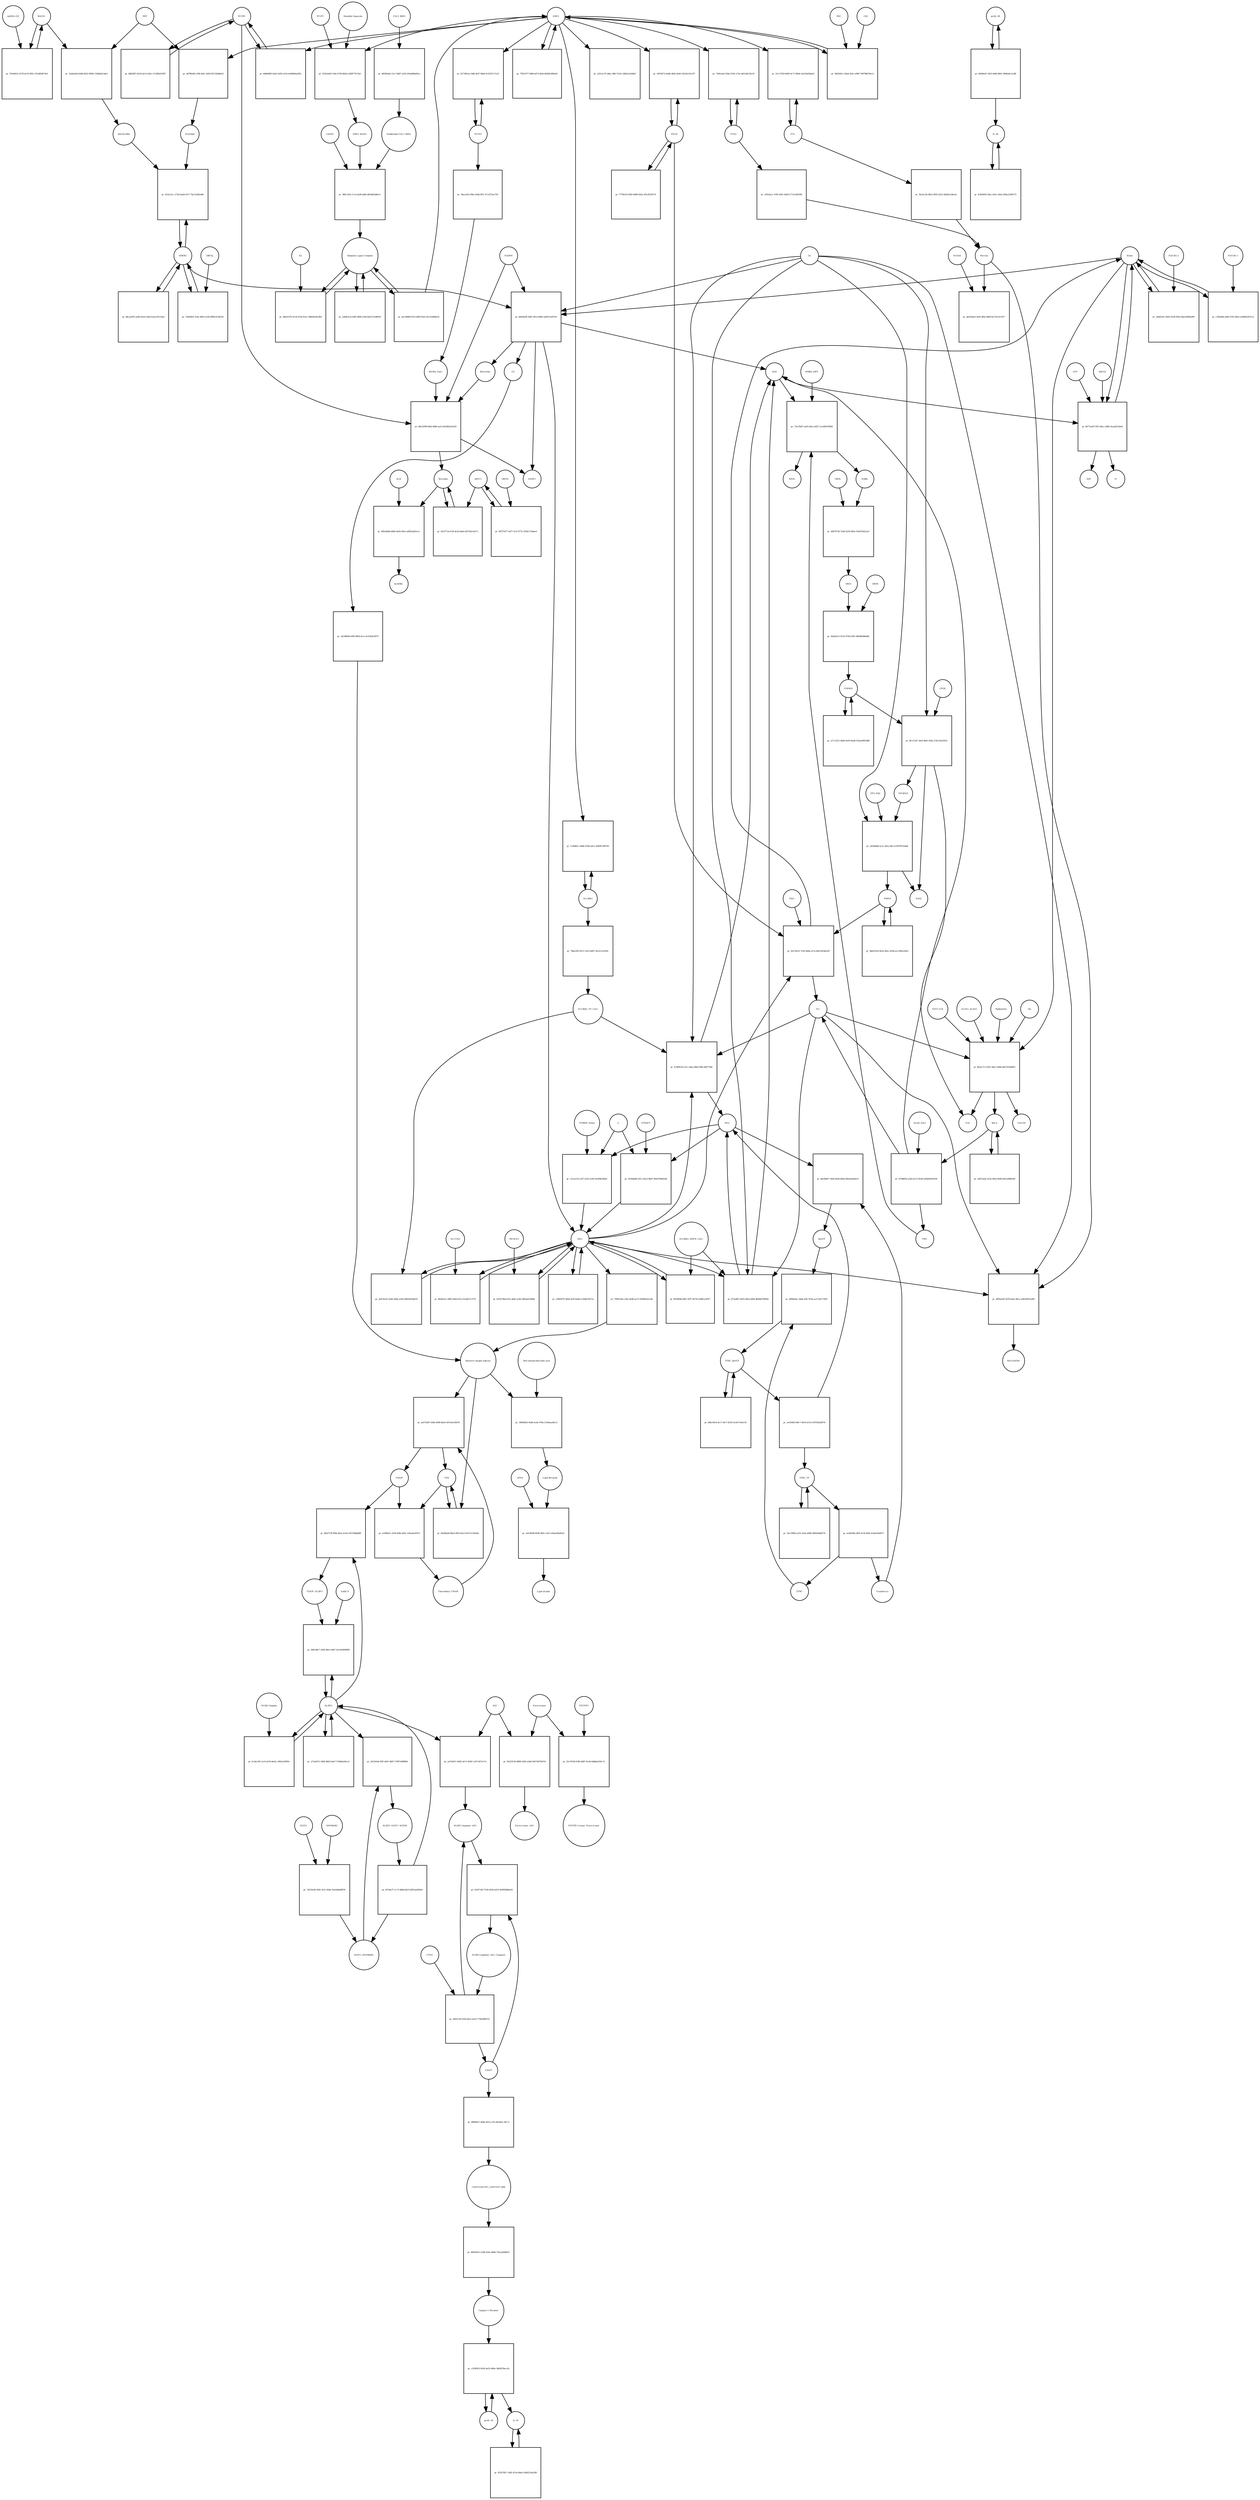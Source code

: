 strict digraph  {
Heme [annotation="urn_miriam_obo.chebi_CHEBI%3A30413", bipartite=0, cls="simple chemical", fontsize=4, label=Heme, shape=circle];
"pr_b0feb028-5081-4f53-908d-2a0b7cb207e6" [annotation="", bipartite=1, cls=process, fontsize=4, label="pr_b0feb028-5081-4f53-908d-2a0b7cb207e6", shape=square];
Biliverdin [annotation="urn_miriam_obo.chebi_CHEBI%3A17033", bipartite=0, cls="simple chemical", fontsize=4, label=Biliverdin, shape=circle];
HMOX1 [annotation="", bipartite=0, cls=macromolecule, fontsize=4, label=HMOX1, shape=circle];
O2 [annotation="urn_miriam_obo.chebi_CHEBI%3A15379", bipartite=0, cls="simple chemical", fontsize=4, label=O2, shape=circle];
NADPH [annotation="urn_miriam_obo.chebi_CHEBI%3A16474", bipartite=0, cls="simple chemical", fontsize=4, label=NADPH, shape=circle];
H2O [annotation="urn_miriam_obo.chebi_CHEBI%3A15377", bipartite=0, cls="simple chemical", fontsize=4, label=H2O, shape=circle];
"Fe2+" [annotation="urn_miriam_obo.chebi_CHEBI%3A29033", bipartite=0, cls="simple chemical", fontsize=4, label="Fe2+", shape=circle];
"NADP+" [annotation="urn_miriam_obo.chebi_CHEBI%3A18009", bipartite=0, cls="simple chemical", fontsize=4, label="NADP+", shape=circle];
CO [annotation="urn_miriam_obo.chebi_CHEBI%3A17245", bipartite=0, cls="simple chemical", fontsize=4, label=CO, shape=circle];
"pr_e84d10ec-6b5f-4238-950a-b6a259645d00" [annotation="", bipartite=1, cls=process, fontsize=4, label="pr_e84d10ec-6b5f-4238-950a-b6a259645d00", shape=square];
"FLVCR1-2" [annotation=urn_miriam_uniprot_Q9Y5Y0, bipartite=0, cls=macromolecule, fontsize=4, label="FLVCR1-2", shape=circle];
"pr_48a33f98-bbfd-48dd-aa23-8a5d82a20220" [annotation="", bipartite=1, cls=process, fontsize=4, label="pr_48a33f98-bbfd-48dd-aa23-8a5d82a20220", shape=square];
Bilirubin [annotation="urn_miriam_obo.chebi_CHEBI%3A16990", bipartite=0, cls="simple chemical", fontsize=4, label=Bilirubin, shape=circle];
BLVRB [annotation=urn_miriam_uniprot_P30043, bipartite=0, cls=macromolecule, fontsize=4, label=BLVRB, shape=circle];
"BLVRA_Zn2+" [annotation="urn_miriam_obo.chebi_CHEBI%3A29805|urn_miriam_uniprot_P53004", bipartite=0, cls=complex, fontsize=4, label="BLVRA_Zn2+", shape=circle];
"pr_83cf77cb-f14f-4e24-bde4-df37d2e1be71" [annotation="", bipartite=1, cls=process, fontsize=4, label="pr_83cf77cb-f14f-4e24-bde4-df37d2e1be71", shape=square];
ABCC1 [annotation="", bipartite=0, cls=macromolecule, fontsize=4, label=ABCC1, shape=circle];
"pr_0d5a0b8d-dd64-4e04-9d1e-e69f2ab63ce1" [annotation="", bipartite=1, cls=process, fontsize=4, label="pr_0d5a0b8d-dd64-4e04-9d1e-e69f2ab63ce1", shape=square];
ALB [annotation=urn_miriam_uniprot_P02768, bipartite=0, cls=macromolecule, fontsize=4, label=ALB, shape=circle];
"ALB/BIL" [annotation="urn_miriam_uniprot_P02768|urn_miriam_obo.chebi_CHEBI%3A16990", bipartite=0, cls=complex, fontsize=4, label="ALB/BIL", shape=circle];
NRF2 [annotation="", bipartite=0, cls=macromolecule, fontsize=4, label=NRF2, shape=circle];
"pr_dd79fed0-a786-402c-9af9-f2f132bd9e61" [annotation="", bipartite=1, cls=process, fontsize=4, label="pr_dd79fed0-a786-402c-9af9-f2f132bd9e61", shape=square];
MAF [annotation=urn_miriam_uniprot_O75444, bipartite=0, cls=macromolecule, fontsize=4, label=MAF, shape=circle];
"Nrf2/Maf" [annotation="", bipartite=0, cls=complex, fontsize=4, label="Nrf2/Maf", shape=circle];
"pr_25aba02d-0d46-4b32-909b-27ddd43a3de2" [annotation="", bipartite=1, cls=process, fontsize=4, label="pr_25aba02d-0d46-4b32-909b-27ddd43a3de2", shape=square];
BACH1 [annotation=urn_miriam_uniprot_O14867, bipartite=0, cls=macromolecule, fontsize=4, label=BACH1, shape=circle];
"BACH1/Maf" [annotation="", bipartite=0, cls=complex, fontsize=4, label="BACH1/Maf", shape=circle];
"pr_761b841e-5278-4a70-895c-931d0f4074e5" [annotation="", bipartite=1, cls=process, fontsize=4, label="pr_761b841e-5278-4a70-895c-931d0f4074e5", shape=square];
"miRNA-155" [annotation=urn_miriam_ncbigene_406947, bipartite=0, cls="nucleic acid feature", fontsize=4, label="miRNA-155", shape=circle];
"pr_023a13cc-272d-4a0d-9157-7be7e20fa4b6" [annotation="", bipartite=1, cls=process, fontsize=4, label="pr_023a13cc-272d-4a0d-9157-7be7e20fa4b6", shape=square];
PRIN9 [annotation="urn_miriam_obo.chebi_CHEBI%3A15430", bipartite=0, cls="simple chemical", fontsize=4, label=PRIN9, shape=circle];
"pr_b5e79e53-7c60-4b8a-a57a-d6e1443be505" [annotation="", bipartite=1, cls=process, fontsize=4, label="pr_b5e79e53-7c60-4b8a-a57a-d6e1443be505", shape=square];
FECH [annotation=urn_miriam_uniprot_P22830, bipartite=0, cls=macromolecule, fontsize=4, label=FECH, shape=circle];
"Pb2+" [annotation="urn_miriam_obo.chebi_CHEBI%3A27889", bipartite=0, cls="simple chemical", fontsize=4, label="Pb2+", shape=circle];
"H+" [annotation="urn_miriam_obo.chebi_CHEBI%3A15378", bipartite=0, cls="simple chemical", fontsize=4, label="H+", shape=circle];
"SUCC-CoA" [annotation="urn_miriam_obo.chebi_CHEBI%3A57292", bipartite=0, cls="simple chemical", fontsize=4, label="SUCC-CoA", shape=circle];
"pr_8b1ec7c2-f015-4ba1-904d-68a7f256d403" [annotation="", bipartite=1, cls=process, fontsize=4, label="pr_8b1ec7c2-f015-4ba1-904d-68a7f256d403", shape=square];
dALA [annotation="urn_miriam_obo.chebi_CHEBI%3A356416", bipartite=0, cls="simple chemical", fontsize=4, label=dALA, shape=circle];
ALAS1_ALAS2 [annotation="urn_miriam_uniprot_P13196|urn_miriam_uniprot_P22557", bipartite=0, cls=complex, fontsize=4, label=ALAS1_ALAS2, shape=circle];
Panhematin [annotation="urn_miriam_obo.chebi_CHEBI%3A50385", bipartite=0, cls="simple chemical", fontsize=4, label=Panhematin, shape=circle];
Gly [annotation="urn_miriam_obo.chebi_CHEBI%3A57305", bipartite=0, cls="simple chemical", fontsize=4, label=Gly, shape=circle];
"CoA-SH" [annotation="urn_miriam_obo.chebi_CHEBI%3A15346", bipartite=0, cls="simple chemical", fontsize=4, label="CoA-SH", shape=circle];
CO2 [annotation="urn_miriam_obo.chebi_CHEBI%3A16526", bipartite=0, cls="simple chemical", fontsize=4, label=CO2, shape=circle];
"pr_291b2a64-7eb6-4738-882d-a3fd977b73a0" [annotation="", bipartite=1, cls=process, fontsize=4, label="pr_291b2a64-7eb6-4738-882d-a3fd977b73a0", shape=square];
KEAP1 [annotation=urn_miriam_uniprot_Q14145, bipartite=0, cls=macromolecule, fontsize=4, label=KEAP1, shape=circle];
NRF2_KEAP1 [annotation="urn_miriam_uniprot_Q14145|urn_miriam_uniprot_Q16236", bipartite=0, cls=complex, fontsize=4, label=NRF2_KEAP1, shape=circle];
"Dimethly fumarate" [annotation="urn_miriam_obo.chebi_CHEBI%3A76004", bipartite=0, cls="simple chemical", fontsize=4, label="Dimethly fumarate", shape=circle];
"Ubiquitin Ligase Complex" [annotation="urn_miriam_uniprot_Q14145|urn_miriam_uniprot_Q15843|urn_miriam_uniprot_Q13618|urn_miriam_uniprot_P62877|urn_miriam_uniprot_Q16236|urn_miriam_uniprot_P0CG48|urn_miriam_pubmed_19940261|urn_miriam_interpro_IPR000608", bipartite=0, cls=complex, fontsize=4, label="Ubiquitin Ligase Complex", shape=circle];
"pr_a38dc2cd-e965-489f-a10d-b0a372cb8059" [annotation="", bipartite=1, cls=process, fontsize=4, label="pr_a38dc2cd-e965-489f-a10d-b0a372cb8059", shape=square];
"pr_b708bf54-a3eb-4c15-81d0-e65b095e8338" [annotation="", bipartite=1, cls=process, fontsize=4, label="pr_b708bf54-a3eb-4c15-81d0-e65b095e8338", shape=square];
PBG [annotation="urn_miriam_obo.chebi_CHEBI%3A58126", bipartite=0, cls="simple chemical", fontsize=4, label=PBG, shape=circle];
"ALAD_Zn2+" [annotation="urn_miriam_uniprot_P13716|urn_miriam_obo.chebi_CHEBI%3A29105", bipartite=0, cls=complex, fontsize=4, label="ALAD_Zn2+", shape=circle];
"pr_73a72bd7-abc8-4dca-bd27-2ce482639fd6" [annotation="", bipartite=1, cls=process, fontsize=4, label="pr_73a72bd7-abc8-4dca-bd27-2ce482639fd6", shape=square];
HMBL [annotation="urn_miriam_obo.chebi_CHEBI%3A57845", bipartite=0, cls="simple chemical", fontsize=4, label=HMBL, shape=circle];
HMBS_DIPY [annotation="urn_miriam_obo.chebi_CHEBI%3A36319|urn_miriam_uniprot_P08397", bipartite=0, cls=complex, fontsize=4, label=HMBS_DIPY, shape=circle];
"NH4+" [annotation="urn_miriam_obo.chebi_CHEBI%3A28938", bipartite=0, cls="simple chemical", fontsize=4, label="NH4+", shape=circle];
"pr_bd97675b-7e0d-4229-9b5e-50e92302a2a7" [annotation="", bipartite=1, cls=process, fontsize=4, label="pr_bd97675b-7e0d-4229-9b5e-50e92302a2a7", shape=square];
URO3 [annotation="urn_miriam_obo.chebi_CHEBI%3A15437", bipartite=0, cls="simple chemical", fontsize=4, label=URO3, shape=circle];
UROS [annotation=urn_miriam_uniprot_P10746, bipartite=0, cls=macromolecule, fontsize=4, label=UROS, shape=circle];
"pr_0a62d5c5-0210-4760-b5f0-386d4b08b48b" [annotation="", bipartite=1, cls=process, fontsize=4, label="pr_0a62d5c5-0210-4760-b5f0-386d4b08b48b", shape=square];
COPRO3 [annotation="urn_miriam_obo.chebi_CHEBI%3A15439", bipartite=0, cls="simple chemical", fontsize=4, label=COPRO3, shape=circle];
UROD [annotation=urn_miriam_uniprot_P06132, bipartite=0, cls=macromolecule, fontsize=4, label=UROD, shape=circle];
"pr_8fc12347-20af-4b81-9d2e-a7bc55a92d7a" [annotation="", bipartite=1, cls=process, fontsize=4, label="pr_8fc12347-20af-4b81-9d2e-a7bc55a92d7a", shape=square];
PPGEN9 [annotation="urn_miriam_obo.chebi_CHEBI%3A15435", bipartite=0, cls="simple chemical", fontsize=4, label=PPGEN9, shape=circle];
CPOX [annotation=urn_miriam_uniprot_P36551, bipartite=0, cls=macromolecule, fontsize=4, label=CPOX, shape=circle];
H2O2 [annotation="urn_miriam_obo.chebi_CHEBI%3A16240", bipartite=0, cls="simple chemical", fontsize=4, label=H2O2, shape=circle];
"pr_2916bb6d-ec5c-4dca-86c3-6307ff522ddd" [annotation="", bipartite=1, cls=process, fontsize=4, label="pr_2916bb6d-ec5c-4dca-86c3-6307ff522ddd", shape=square];
PPO_FAD [annotation="urn_miriam_obo.chebi_CHEBI%3A16238|urn_miriam_uniprot_P50336", bipartite=0, cls=complex, fontsize=4, label=PPO_FAD, shape=circle];
"pr_7f5b7477-f488-4d72-8fa9-602b9c80b3ef" [annotation="", bipartite=1, cls=process, fontsize=4, label="pr_7f5b7477-f488-4d72-8fa9-602b9c80b3ef", shape=square];
"pr_a4d7eaeb-323e-49cb-844f-bef1a0882ef9" [annotation="", bipartite=1, cls="uncertain process", fontsize=4, label="pr_a4d7eaeb-323e-49cb-844f-bef1a0882ef9", shape=square];
"pr_a17c2531-48d4-4e93-8ad4-433ea0991886" [annotation="", bipartite=1, cls="uncertain process", fontsize=4, label="pr_a17c2531-48d4-4e93-8ad4-433ea0991886", shape=square];
"pr_9be03534-9d3a-482c-b39d-acc5665cd5e5" [annotation="", bipartite=1, cls="uncertain process", fontsize=4, label="pr_9be03534-9d3a-482c-b39d-acc5665cd5e5", shape=square];
"Poly-unsaturated fatty acid" [annotation="urn_miriam_obo.chebi_CHEBI%3A26208", bipartite=0, cls="simple chemical", fontsize=4, label="Poly-unsaturated fatty acid", shape=circle];
"pr_189645b3-9edb-4cde-97ba-2104eaa4b1cf" [annotation="", bipartite=1, cls=process, fontsize=4, label="pr_189645b3-9edb-4cde-97ba-2104eaa4b1cf", shape=square];
"Lipid Peroxide" [annotation="urn_miriam_obo.chebi_CHEBI%3A61051", bipartite=0, cls="simple chemical", fontsize=4, label="Lipid Peroxide", shape=circle];
"Reactive Oxygen Species" [annotation="urn_miriam_obo.chebi_CHEBI%3A26523", bipartite=0, cls="simple chemical", fontsize=4, label="Reactive Oxygen Species", shape=circle];
"pr_0f95ab39-1839-4aae-89ca-a0814007ea8d" [annotation="", bipartite=1, cls=process, fontsize=4, label="pr_0f95ab39-1839-4aae-89ca-a0814007ea8d", shape=square];
"Fe(3+)O(OH)" [annotation="urn_miriam_obo.chebi_CHEBI%3A78619", bipartite=0, cls="simple chemical", fontsize=4, label="Fe(3+)O(OH)", shape=circle];
Ferritin [annotation=urn_miriam_uniprot_P02794, bipartite=0, cls=complex, fontsize=4, label=Ferritin, shape=circle];
"pr_4a474cb3-3ed6-42b6-a1b0-a8d545e6dd76" [annotation="", bipartite=1, cls=process, fontsize=4, label="pr_4a474cb3-3ed6-42b6-a1b0-a8d545e6dd76", shape=square];
"SLC40A1_CP_Cu2+" [annotation="urn_miriam_uniprot_P00450|urn_miriam_uniprot_Q9NP59|urn_miriam_obo.chebi_CHEBI%3A29036", bipartite=0, cls=complex, fontsize=4, label="SLC40A1_CP_Cu2+", shape=circle];
"pr_4748922d-23c1-4dee-8bb3-f88c38d7764e" [annotation="", bipartite=1, cls=process, fontsize=4, label="pr_4748922d-23c1-4dee-8bb3-f88c38d7764e", shape=square];
"Fe3+" [annotation="urn_miriam_obo.chebi_CHEBI%3A29034", bipartite=0, cls="simple chemical", fontsize=4, label="Fe3+", shape=circle];
SLC40A1 [annotation=urn_miriam_ncbigene_30061, bipartite=0, cls="nucleic acid feature", fontsize=4, label=SLC40A1, shape=circle];
"pr_7c0b8b11-4846-47bb-a8c5-50609c3f87b9" [annotation="", bipartite=1, cls=process, fontsize=4, label="pr_7c0b8b11-4846-47bb-a8c5-50609c3f87b9", shape=square];
FTH1 [annotation=urn_miriam_ncbigene_2495, bipartite=0, cls="nucleic acid feature", fontsize=4, label=FTH1, shape=circle];
"pr_7926c6af-558a-476e-a72e-dd11db139c54" [annotation="", bipartite=1, cls=process, fontsize=4, label="pr_7926c6af-558a-476e-a72e-dd11db139c54", shape=square];
FTL [annotation=urn_miriam_ncbigene_2512, bipartite=0, cls="nucleic acid feature", fontsize=4, label=FTL, shape=circle];
"pr_311c7029-b099-4c71-96b9-1dc81b43beb3" [annotation="", bipartite=1, cls=process, fontsize=4, label="pr_311c7029-b099-4c71-96b9-1dc81b43beb3", shape=square];
"pr_c0916ec1-47f6-4361-9d26-e77a1ef81f89" [annotation="", bipartite=1, cls=process, fontsize=4, label="pr_c0916ec1-47f6-4361-9d26-e77a1ef81f89", shape=square];
"pr_5fa22c3b-d0e5-4f95-a632-5b6de1a5bcbc" [annotation="", bipartite=1, cls=process, fontsize=4, label="pr_5fa22c3b-d0e5-4f95-a632-5b6de1a5bcbc", shape=square];
"pr_691f427a-b0d6-4842-8e81-65e02c02c5f7" [annotation="", bipartite=1, cls=process, fontsize=4, label="pr_691f427a-b0d6-4842-8e81-65e02c02c5f7", shape=square];
"pr_777fb143-f5b9-4698-924a-2f3cf61fd719" [annotation="", bipartite=1, cls=process, fontsize=4, label="pr_777fb143-f5b9-4698-924a-2f3cf61fd719", shape=square];
"pr_68c2ad7b-2a9b-42e4-a3b0-b1aac45134a5" [annotation="", bipartite=1, cls=process, fontsize=4, label="pr_68c2ad7b-2a9b-42e4-a3b0-b1aac45134a5", shape=square];
BLVRA [annotation=urn_miriam_ncbigene_644, bipartite=0, cls="nucleic acid feature", fontsize=4, label=BLVRA, shape=circle];
"pr_817290cb-c9d6-4e47-88e6-fc02257c7e25" [annotation="", bipartite=1, cls=process, fontsize=4, label="pr_817290cb-c9d6-4e47-88e6-fc02257c7e25", shape=square];
"pr_6dbb6803-6eb3-42f6-a143-a04484da2f92" [annotation="", bipartite=1, cls=process, fontsize=4, label="pr_6dbb6803-6eb3-42f6-a143-a04484da2f92", shape=square];
"pr_8dfd2ff3-6220-4e12-b43c-a71df0e03587" [annotation="", bipartite=1, cls=process, fontsize=4, label="pr_8dfd2ff3-6220-4e12-b43c-a71df0e03587", shape=square];
"pr_34acef5a-f06e-43dd-9f1f-37c3472ee729" [annotation="", bipartite=1, cls=process, fontsize=4, label="pr_34acef5a-f06e-43dd-9f1f-37c3472ee729", shape=square];
"pr_78ba16f5-8511-4352-8d07-4e3311a203fc" [annotation="", bipartite=1, cls=process, fontsize=4, label="pr_78ba16f5-8511-4352-8d07-4e3311a203fc", shape=square];
"pr_ded18aed-3a05-4f6e-b809-6e722c0c5557" [annotation="", bipartite=1, cls=process, fontsize=4, label="pr_ded18aed-3a05-4f6e-b809-6e722c0c5557", shape=square];
NCOA4 [annotation=urn_miriam_uniprot_Q13772, bipartite=0, cls=macromolecule, fontsize=4, label=NCOA4, shape=circle];
"pr_c5cee13f-a167-4310-a345-feef98cf826c" [annotation="", bipartite=1, cls=process, fontsize=4, label="pr_c5cee13f-a167-4310-a345-feef98cf826c", shape=square];
CYBRD1_Heme [annotation="urn_miriam_uniprot_Q53TN4|urn_miriam_obo.chebi_CHEBI%3A30413", bipartite=0, cls=complex, fontsize=4, label=CYBRD1_Heme, shape=circle];
"e-" [annotation="urn_miriam_obo.chebi_CHEBI%3A10545", bipartite=0, cls="simple chemical", fontsize=4, label="e-", shape=circle];
"pr_803facfe-c889-42bd-b7ee-f2c6b57c3770" [annotation="", bipartite=1, cls=process, fontsize=4, label="pr_803facfe-c889-42bd-b7ee-f2c6b57c3770", shape=square];
SLC11A2 [annotation=urn_miriam_uniprot_P49281, bipartite=0, cls=macromolecule, fontsize=4, label=SLC11A2, shape=circle];
"pr_a61d50df-8e96-485c-a1b7-e9eae9de9a22" [annotation="", bipartite=1, cls=process, fontsize=4, label="pr_a61d50df-8e96-485c-a1b7-e9eae9de9a22", shape=square];
"Lipid alcohol" [annotation="urn_miriam_obo.chebi_CHEBI%3A24026", bipartite=0, cls="simple chemical", fontsize=4, label="Lipid alcohol", shape=circle];
GPX4 [annotation=urn_miriam_uniprot_P36969, bipartite=0, cls=macromolecule, fontsize=4, label=GPX4, shape=circle];
"pr_75d50fe9-3c6a-46b3-a339-89f9cd13be26" [annotation="", bipartite=1, cls=process, fontsize=4, label="pr_75d50fe9-3c6a-46b3-a339-89f9cd13be26", shape=square];
ORF3a [annotation="urn_miriam_uniprot_P0DTC3|urn_miriam_taxonomy_2697049", bipartite=0, cls=macromolecule, fontsize=4, label=ORF3a, shape=circle];
"pr_7909128a-c29e-4e88-aa73-5f596d2a2c46" [annotation="", bipartite=1, cls=process, fontsize=4, label="pr_7909128a-c29e-4e88-aa73-5f596d2a2c46", shape=square];
"pr_b9375d77-0ef7-4c1f-977a-554bc17b4ae4" [annotation="", bipartite=1, cls=process, fontsize=4, label="pr_b9375d77-0ef7-4c1f-977a-554bc17b4ae4", shape=square];
ORF9c [annotation=urn_miriam_taxonomy_2697049, bipartite=0, cls=macromolecule, fontsize=4, label=ORF9c, shape=circle];
CUL3_RBX1 [annotation="urn_miriam_uniprot_Q13618|urn_miriam_uniprot_P62877", bipartite=0, cls=complex, fontsize=4, label=CUL3_RBX1, shape=circle];
"pr_d65963de-21a7-46b7-a432-65eb66bd65cc" [annotation="", bipartite=1, cls=process, fontsize=4, label="pr_d65963de-21a7-46b7-a432-65eb66bd65cc", shape=square];
"Neddylated CUL3_RBX1" [annotation="urn_miriam_uniprot_Q15843|urn_miriam_uniprot_Q13618|urn_miriam_uniprot_P62877", bipartite=0, cls=complex, fontsize=4, label="Neddylated CUL3_RBX1", shape=circle];
"pr_e251ac70-2dbc-48b7-9141-2d62e2c848ef" [annotation="", bipartite=1, cls=process, fontsize=4, label="pr_e251ac70-2dbc-48b7-9141-2d62e2c848ef", shape=square];
"pr_368c7de2-11c4-4a9f-b4b0-d654d43d8a7c" [annotation="", bipartite=1, cls=process, fontsize=4, label="pr_368c7de2-11c4-4a9f-b4b0-d654d43d8a7c", shape=square];
CAND1 [annotation=urn_miriam_uniprot_Q86VP6, bipartite=0, cls=macromolecule, fontsize=4, label=CAND1, shape=circle];
E2 [annotation=urn_miriam_interpro_IPR000608, bipartite=0, cls=macromolecule, fontsize=4, label=E2, shape=circle];
"pr_48e41076-4134-47ed-b15c-49b0263dc0b4" [annotation="", bipartite=1, cls=process, fontsize=4, label="pr_48e41076-4134-47ed-b15c-49b0263dc0b4", shape=square];
"pr_09d345e1-2ba4-424c-a999-748796b79ec4" [annotation="", bipartite=1, cls=process, fontsize=4, label="pr_09d345e1-2ba4-424c-a999-748796b79ec4", shape=square];
PKC [annotation="urn_miriam_pubmed_12198130|urn_miriam_interpro_IPR012233", bipartite=0, cls=macromolecule, fontsize=4, label=PKC, shape=circle];
CK2 [annotation="", bipartite=0, cls=macromolecule, fontsize=4, label=CK2, shape=circle];
"pr_c5f9e68a-d4f0-4762-88ce-b3d983287e1a" [annotation="", bipartite=1, cls=process, fontsize=4, label="pr_c5f9e68a-d4f0-4762-88ce-b3d983287e1a", shape=square];
"FLVCR1-1" [annotation=urn_miriam_uniprot_Q9Y5Y0, bipartite=0, cls=macromolecule, fontsize=4, label="FLVCR1-1", shape=circle];
"pr_8477aa83-f3f2-44ac-a4b8-3eaad3cfabef" [annotation="", bipartite=1, cls=process, fontsize=4, label="pr_8477aa83-f3f2-44ac-a4b8-3eaad3cfabef", shape=square];
ABCG2 [annotation=urn_miriam_uniprot_Q9UNQ0, bipartite=0, cls="macromolecule multimer", fontsize=4, label=ABCG2, shape=circle];
ATP [annotation="urn_miriam_obo.chebi_CHEBI%3A30616", bipartite=0, cls="simple chemical", fontsize=4, label=ATP, shape=circle];
Pi [annotation="urn_miriam_obo.chebi_CHEBI%3A18367", bipartite=0, cls="simple chemical", fontsize=4, label=Pi, shape=circle];
ADP [annotation="urn_miriam_obo.chebi_CHEBI%3A456216", bipartite=0, cls="simple chemical", fontsize=4, label=ADP, shape=circle];
"pr_6f558fdb-b667-45f7-9e78-cbd9fce3f3f7" [annotation="", bipartite=1, cls=process, fontsize=4, label="pr_6f558fdb-b667-45f7-9e78-cbd9fce3f3f7", shape=square];
"SLC40A1_HEPH_Cu2+" [annotation="urn_miriam_uniprot_Q9BQS7|urn_miriam_uniprot_Q9NP59|urn_miriam_obo.chebi_CHEBI%3A28694", bipartite=0, cls=complex, fontsize=4, label="SLC40A1_HEPH_Cu2+", shape=circle];
"pr_d75e4ff1-d435-482a-b00f-dfb64d799826" [annotation="", bipartite=1, cls=process, fontsize=4, label="pr_d75e4ff1-d435-482a-b00f-dfb64d799826", shape=square];
"pr_8bcfb667-18d4-462d-b84a-f8aeb26a0e23" [annotation="", bipartite=1, cls=process, fontsize=4, label="pr_8bcfb667-18d4-462d-b84a-f8aeb26a0e23", shape=square];
Transferrin [annotation=urn_miriam_uniprot_P02787, bipartite=0, cls=macromolecule, fontsize=4, label=Transferrin, shape=circle];
holoTF [annotation="urn_miriam_uniprot_P02787|urn_miriam_obo.chebi_CHEBI%3A29034", bipartite=0, cls=complex, fontsize=4, label=holoTF, shape=circle];
TFRC [annotation=urn_miriam_uniprot_P02786, bipartite=0, cls="macromolecule multimer", fontsize=4, label=TFRC, shape=circle];
"pr_d990a6ec-2b8a-45fc-87ba-ace7afe77d59" [annotation="", bipartite=1, cls=process, fontsize=4, label="pr_d990a6ec-2b8a-45fc-87ba-ace7afe77d59", shape=square];
TFRC_holoTF [annotation="urn_miriam_uniprot_P02787|urn_miriam_obo.chebi_CHEBI%3A29034|urn_miriam_uniprot_P02786", bipartite=0, cls=complex, fontsize=4, label=TFRC_holoTF, shape=circle];
"pr_44bc49c0-dcc7-4fc7-8220-5e3417e05c26" [annotation="", bipartite=1, cls=process, fontsize=4, label="pr_44bc49c0-dcc7-4fc7-8220-5e3417e05c26", shape=square];
"pr_ee545bf5-80c7-491b-b135-e5972b5d297b" [annotation="", bipartite=1, cls=process, fontsize=4, label="pr_ee545bf5-80c7-491b-b135-e5972b5d297b", shape=square];
TFRC_TF [annotation="urn_miriam_uniprot_P02787|urn_miriam_uniprot_P02786", bipartite=0, cls=complex, fontsize=4, label=TFRC_TF, shape=circle];
"pr_01044bd9-2011-45a3-96d7-492d794b61b6" [annotation="", bipartite=1, cls=process, fontsize=4, label="pr_01044bd9-2011-45a3-96d7-492d794b61b6", shape=square];
STEAP3 [annotation=urn_miriam_uniprot_Q658P3, bipartite=0, cls=macromolecule, fontsize=4, label=STEAP3, shape=circle];
"pr_b21873bd-b7ea-4daf-ac66-2845aef1884b" [annotation="", bipartite=1, cls=process, fontsize=4, label="pr_b21873bd-b7ea-4daf-ac66-2845aef1884b", shape=square];
MCOLN1 [annotation=urn_miriam_uniprot_Q9GZU1, bipartite=0, cls=macromolecule, fontsize=4, label=MCOLN1, shape=circle];
"pr_c0b92f76-58a8-4e5f-bedb-e7abbfc9472a" [annotation="", bipartite=1, cls=process, fontsize=4, label="pr_c0b92f76-58a8-4e5f-bedb-e7abbfc9472a", shape=square];
"pr_33c1006b-a253-41de-b668-580fa0db0276" [annotation="", bipartite=1, cls=process, fontsize=4, label="pr_33c1006b-a253-41de-b668-580fa0db0276", shape=square];
"pr_ee49e98a-bff4-4134-9af8-3c8efe9e8071" [annotation="", bipartite=1, cls=process, fontsize=4, label="pr_ee49e98a-bff4-4134-9af8-3c8efe9e8071", shape=square];
"pr_dec58969-f510-46f9-95a5-afc16380be5e" [annotation="", bipartite=1, cls=process, fontsize=4, label="pr_dec58969-f510-46f9-95a5-afc16380be5e", shape=square];
Thioredoxin_TXNIP [annotation="urn_miriam_uniprot_P10599|urn_miriam_uniprot_Q9H3M7", bipartite=0, cls=complex, fontsize=4, label=Thioredoxin_TXNIP, shape=circle];
"pr_ab572d07-d266-4f68-bb24-e811be53b47b" [annotation="", bipartite=1, cls=process, fontsize=4, label="pr_ab572d07-d266-4f68-bb24-e811be53b47b", shape=square];
TXNIP [annotation=urn_miriam_uniprot_Q9H3M7, bipartite=0, cls=macromolecule, fontsize=4, label=TXNIP, shape=circle];
TXN [annotation=urn_miriam_uniprot_P10599, bipartite=0, cls=macromolecule, fontsize=4, label=TXN, shape=circle];
NLRP3 [annotation=urn_miriam_uniprot_Q96P20, bipartite=0, cls=macromolecule, fontsize=4, label=NLRP3, shape=circle];
"pr_0c5dc3f4-11e5-4a7b-8ed2-c38412ef993c" [annotation="", bipartite=1, cls=process, fontsize=4, label="pr_0c5dc3f4-11e5-4a7b-8ed2-c38412ef993c", shape=square];
"Nf-KB Complex" [annotation="urn_miriam_uniprot_P19838|urn_miriam_uniprot_Q04206|urn_miriam_uniprot_Q00653", bipartite=0, cls=complex, fontsize=4, label="Nf-KB Complex", shape=circle];
"pr_a72a8155-5468-4602-beb7-57dd62afdce3" [annotation="", bipartite=1, cls=process, fontsize=4, label="pr_a72a8155-5468-4602-beb7-57dd62afdce3", shape=square];
"pr_fded9ab9-86a4-40f3-b5e5-6c017e14b28a" [annotation="", bipartite=1, cls=process, fontsize=4, label="pr_fded9ab9-86a4-40f3-b5e5-6c017e14b28a", shape=square];
"pr_2c884d11-414f-4d9e-bf42-134aadcb87cf" [annotation="", bipartite=1, cls=process, fontsize=4, label="pr_2c884d11-414f-4d9e-bf42-134aadcb87cf", shape=square];
HSP90AB1 [annotation=urn_miriam_uniprot_P08238, bipartite=0, cls=macromolecule, fontsize=4, label=HSP90AB1, shape=circle];
"pr_7d219c8d-509c-4cfc-85de-5ea5dbe88876" [annotation="", bipartite=1, cls=process, fontsize=4, label="pr_7d219c8d-509c-4cfc-85de-5ea5dbe88876", shape=square];
SUGT1 [annotation=urn_miriam_uniprot_Q9Y2Z0, bipartite=0, cls=macromolecule, fontsize=4, label=SUGT1, shape=circle];
SUGT1_HSP90AB1 [annotation="urn_miriam_uniprot_P08238|urn_miriam_uniprot_Q9Y2Z0", bipartite=0, cls=complex, fontsize=4, label=SUGT1_HSP90AB1, shape=circle];
"pr_341910eb-f5ff-4281-98d7-57967e88f9b0" [annotation="", bipartite=1, cls=process, fontsize=4, label="pr_341910eb-f5ff-4281-98d7-57967e88f9b0", shape=square];
NLRP3_SUGT1_HSP90 [annotation="urn_miriam_uniprot_P08238|urn_miriam_uniprot_Q96P20|urn_miriam_uniprot_Q9Y2Z0", bipartite=0, cls=complex, fontsize=4, label=NLRP3_SUGT1_HSP90, shape=circle];
"pr_fbb3723f-90bf-4b1a-b12d-cf07348dbdf8" [annotation="", bipartite=1, cls=process, fontsize=4, label="pr_fbb3723f-90bf-4b1a-b12d-cf07348dbdf8", shape=square];
TXNIP_NLRP3 [annotation="urn_miriam_uniprot_Q9H3M7|urn_miriam_uniprot_Q96P20", bipartite=0, cls=complex, fontsize=4, label=TXNIP_NLRP3, shape=circle];
"pr_ae7b2011-9d42-4a71-8240-1c87c837e17a" [annotation="", bipartite=1, cls=process, fontsize=4, label="pr_ae7b2011-9d42-4a71-8240-1c87c837e17a", shape=square];
ASC [annotation=urn_miriam_uniprot_Q9ULZ3, bipartite=0, cls=macromolecule, fontsize=4, label=ASC, shape=circle];
"NLRP3 oligomer_ASC" [annotation="urn_miriam_uniprot_Q9ULZ3|urn_miriam_obo.chebi_CHEBI%3A36080", bipartite=0, cls=complex, fontsize=4, label="NLRP3 oligomer_ASC", shape=circle];
"pr_6105716f-7524-452b-b315-9e995b8b8c81" [annotation="", bipartite=1, cls=process, fontsize=4, label="pr_6105716f-7524-452b-b315-9e995b8b8c81", shape=square];
CASP1 [annotation=urn_miriam_uniprot_P29466, bipartite=0, cls=macromolecule, fontsize=4, label=CASP1, shape=circle];
"NLRP3 oligomer_ASC_Caspase1" [annotation="urn_miriam_uniprot_P29466|urn_miriam_uniprot_Q9ULZ3", bipartite=0, cls=complex, fontsize=4, label="NLRP3 oligomer_ASC_Caspase1", shape=circle];
"pr_85203159-d896-4362-a3b0-843746760516" [annotation="", bipartite=1, cls=process, fontsize=4, label="pr_85203159-d896-4362-a3b0-843746760516", shape=square];
"Pyrin trimer" [annotation=urn_miriam_uniprot_O15553, bipartite=0, cls=complex, fontsize=4, label="Pyrin trimer", shape=circle];
"Pyrin trimer_ASC" [annotation="urn_miriam_uniprot_O15553|urn_miriam_uniprot_Q9ULZ3", bipartite=0, cls=complex, fontsize=4, label="Pyrin trimer_ASC", shape=circle];
"pr_25c76336-63fb-4d87-8c3b-0ddbda556c7a" [annotation="", bipartite=1, cls=process, fontsize=4, label="pr_25c76336-63fb-4d87-8c3b-0ddbda556c7a", shape=square];
PSTPIP1 [annotation=urn_miriam_uniprot_O43586, bipartite=0, cls="macromolecule multimer", fontsize=4, label=PSTPIP1, shape=circle];
"PSTPIP1 trimer_Pyrin trimer" [annotation="urn_miriam_uniprot_O15553|urn_miriam_uniprot_O43586", bipartite=0, cls=complex, fontsize=4, label="PSTPIP1 trimer_Pyrin trimer", shape=circle];
"pr_84f1f159-41f8-4412-b223-7756e9ff67f2" [annotation="", bipartite=1, cls=process, fontsize=4, label="pr_84f1f159-41f8-4412-b223-7756e9ff67f2", shape=square];
CTSG [annotation=urn_miriam_uniprot_P08311, bipartite=0, cls=macromolecule, fontsize=4, label=CTSG, shape=circle];
"pr_8f880657-406b-4b1f-a735-db16b1c38c72" [annotation="", bipartite=1, cls=process, fontsize=4, label="pr_8f880657-406b-4b1f-a735-db16b1c38c72", shape=square];
"CASP1(120-197)_CASP1(317-404)" [annotation=urn_miriam_uniprot_P29466, bipartite=0, cls=complex, fontsize=4, label="CASP1(120-197)_CASP1(317-404)", shape=circle];
"pr_86650d7e-e296-43dc-bb0b-793a2284bf53" [annotation="", bipartite=1, cls=process, fontsize=4, label="pr_86650d7e-e296-43dc-bb0b-793a2284bf53", shape=square];
"Caspase-1 Tetramer" [annotation=urn_miriam_uniprot_P29466, bipartite=0, cls="complex multimer", fontsize=4, label="Caspase-1 Tetramer", shape=circle];
"proIL-1B" [annotation=urn_miriam_uniprot_P01584, bipartite=0, cls=macromolecule, fontsize=4, label="proIL-1B", shape=circle];
"pr_b00bfef5-3303-464b-8841-0806a8c1ed0f" [annotation="", bipartite=1, cls=process, fontsize=4, label="pr_b00bfef5-3303-464b-8841-0806a8c1ed0f", shape=square];
"IL-1B" [annotation=urn_miriam_uniprot_P01584, bipartite=0, cls=macromolecule, fontsize=4, label="IL-1B", shape=circle];
"pr_9cfb9059-29ac-4421-a9eb-590a21b90172" [annotation="", bipartite=1, cls="omitted process", fontsize=4, label="pr_9cfb9059-29ac-4421-a9eb-590a21b90172", shape=square];
"pr_049cd6e7-1b94-481e-b0b7-b21de949d990" [annotation="", bipartite=1, cls=process, fontsize=4, label="pr_049cd6e7-1b94-481e-b0b7-b21de949d990", shape=square];
"SARS E" [annotation=urn_miriam_uniprot_P59637, bipartite=0, cls=macromolecule, fontsize=4, label="SARS E", shape=circle];
"proIL-18" [annotation=urn_miriam_uniprot_Q14116, bipartite=0, cls=macromolecule, fontsize=4, label="proIL-18", shape=circle];
"pr_c254f563-941b-4a53-b80e-3db2676eccfa" [annotation="", bipartite=1, cls=process, fontsize=4, label="pr_c254f563-941b-4a53-b80e-3db2676eccfa", shape=square];
"IL-18" [annotation=urn_miriam_uniprot_Q14116, bipartite=0, cls=macromolecule, fontsize=4, label="IL-18", shape=circle];
"pr_d7b57607-1485-47e4-84a9-166b2534a398" [annotation="", bipartite=1, cls="omitted process", fontsize=4, label="pr_d7b57607-1485-47e4-84a9-166b2534a398", shape=square];
"pr_24198069-e89f-4804-b1ce-fe5342fc9975" [annotation="", bipartite=1, cls=process, fontsize=4, label="pr_24198069-e89f-4804-b1ce-fe5342fc9975", shape=square];
"pr_f07a6cf7-1c73-4b8d-b623-bf91aa82f0e5" [annotation="", bipartite=1, cls=process, fontsize=4, label="pr_f07a6cf7-1c73-4b8d-b623-bf91aa82f0e5", shape=square];
Heme -> "pr_b0feb028-5081-4f53-908d-2a0b7cb207e6"  [annotation="", interaction_type=consumption];
Heme -> "pr_e84d10ec-6b5f-4238-950a-b6a259645d00"  [annotation="", interaction_type=consumption];
Heme -> "pr_8b1ec7c2-f015-4ba1-904d-68a7f256d403"  [annotation=urn_miriam_pubmed_25446301, interaction_type=inhibition];
Heme -> "pr_c5f9e68a-d4f0-4762-88ce-b3d983287e1a"  [annotation="", interaction_type=consumption];
Heme -> "pr_8477aa83-f3f2-44ac-a4b8-3eaad3cfabef"  [annotation="", interaction_type=consumption];
"pr_b0feb028-5081-4f53-908d-2a0b7cb207e6" -> Biliverdin  [annotation="", interaction_type=production];
"pr_b0feb028-5081-4f53-908d-2a0b7cb207e6" -> H2O  [annotation="", interaction_type=production];
"pr_b0feb028-5081-4f53-908d-2a0b7cb207e6" -> "Fe2+"  [annotation="", interaction_type=production];
"pr_b0feb028-5081-4f53-908d-2a0b7cb207e6" -> "NADP+"  [annotation="", interaction_type=production];
"pr_b0feb028-5081-4f53-908d-2a0b7cb207e6" -> CO  [annotation="", interaction_type=production];
Biliverdin -> "pr_48a33f98-bbfd-48dd-aa23-8a5d82a20220"  [annotation="", interaction_type=consumption];
HMOX1 -> "pr_b0feb028-5081-4f53-908d-2a0b7cb207e6"  [annotation="", interaction_type=catalysis];
HMOX1 -> "pr_023a13cc-272d-4a0d-9157-7be7e20fa4b6"  [annotation="", interaction_type=consumption];
HMOX1 -> "pr_68c2ad7b-2a9b-42e4-a3b0-b1aac45134a5"  [annotation="", interaction_type=consumption];
HMOX1 -> "pr_75d50fe9-3c6a-46b3-a339-89f9cd13be26"  [annotation="", interaction_type=consumption];
O2 -> "pr_b0feb028-5081-4f53-908d-2a0b7cb207e6"  [annotation="", interaction_type=consumption];
O2 -> "pr_8fc12347-20af-4b81-9d2e-a7bc55a92d7a"  [annotation="", interaction_type=consumption];
O2 -> "pr_2916bb6d-ec5c-4dca-86c3-6307ff522ddd"  [annotation="", interaction_type=consumption];
O2 -> "pr_0f95ab39-1839-4aae-89ca-a0814007ea8d"  [annotation="", interaction_type=consumption];
O2 -> "pr_4748922d-23c1-4dee-8bb3-f88c38d7764e"  [annotation="", interaction_type=consumption];
O2 -> "pr_d75e4ff1-d435-482a-b00f-dfb64d799826"  [annotation="", interaction_type=consumption];
NADPH -> "pr_b0feb028-5081-4f53-908d-2a0b7cb207e6"  [annotation="", interaction_type=consumption];
NADPH -> "pr_48a33f98-bbfd-48dd-aa23-8a5d82a20220"  [annotation="", interaction_type=consumption];
H2O -> "pr_73a72bd7-abc8-4dca-bd27-2ce482639fd6"  [annotation="", interaction_type=consumption];
H2O -> "pr_8477aa83-f3f2-44ac-a4b8-3eaad3cfabef"  [annotation="", interaction_type=consumption];
"Fe2+" -> "pr_b5e79e53-7c60-4b8a-a57a-d6e1443be505"  [annotation="", interaction_type=consumption];
"Fe2+" -> "pr_0f95ab39-1839-4aae-89ca-a0814007ea8d"  [annotation="", interaction_type=consumption];
"Fe2+" -> "pr_4a474cb3-3ed6-42b6-a1b0-a8d545e6dd76"  [annotation="", interaction_type=consumption];
"Fe2+" -> "pr_4748922d-23c1-4dee-8bb3-f88c38d7764e"  [annotation="", interaction_type=consumption];
"Fe2+" -> "pr_803facfe-c889-42bd-b7ee-f2c6b57c3770"  [annotation="", interaction_type=consumption];
"Fe2+" -> "pr_7909128a-c29e-4e88-aa73-5f596d2a2c46"  [annotation="urn_miriam_pubmed_26794443|urn_miriam_pubmed_30692038", interaction_type=catalysis];
"Fe2+" -> "pr_6f558fdb-b667-45f7-9e78-cbd9fce3f3f7"  [annotation="", interaction_type=consumption];
"Fe2+" -> "pr_d75e4ff1-d435-482a-b00f-dfb64d799826"  [annotation="", interaction_type=consumption];
"Fe2+" -> "pr_b21873bd-b7ea-4daf-ac66-2845aef1884b"  [annotation="", interaction_type=consumption];
"Fe2+" -> "pr_c0b92f76-58a8-4e5f-bedb-e7abbfc9472a"  [annotation="", interaction_type=consumption];
CO -> "pr_24198069-e89f-4804-b1ce-fe5342fc9975"  [annotation="urn_miriam_pubmed_28356568|urn_miriam_pubmed_25770182", interaction_type=inhibition];
"pr_e84d10ec-6b5f-4238-950a-b6a259645d00" -> Heme  [annotation="", interaction_type=production];
"FLVCR1-2" -> "pr_e84d10ec-6b5f-4238-950a-b6a259645d00"  [annotation="", interaction_type=catalysis];
"pr_48a33f98-bbfd-48dd-aa23-8a5d82a20220" -> Bilirubin  [annotation="", interaction_type=production];
"pr_48a33f98-bbfd-48dd-aa23-8a5d82a20220" -> "NADP+"  [annotation="", interaction_type=production];
Bilirubin -> "pr_83cf77cb-f14f-4e24-bde4-df37d2e1be71"  [annotation="", interaction_type=consumption];
Bilirubin -> "pr_0d5a0b8d-dd64-4e04-9d1e-e69f2ab63ce1"  [annotation="", interaction_type=consumption];
BLVRB -> "pr_48a33f98-bbfd-48dd-aa23-8a5d82a20220"  [annotation="", interaction_type=catalysis];
BLVRB -> "pr_6dbb6803-6eb3-42f6-a143-a04484da2f92"  [annotation="", interaction_type=consumption];
BLVRB -> "pr_8dfd2ff3-6220-4e12-b43c-a71df0e03587"  [annotation="", interaction_type=consumption];
"BLVRA_Zn2+" -> "pr_48a33f98-bbfd-48dd-aa23-8a5d82a20220"  [annotation="", interaction_type=catalysis];
"pr_83cf77cb-f14f-4e24-bde4-df37d2e1be71" -> Bilirubin  [annotation="", interaction_type=production];
ABCC1 -> "pr_83cf77cb-f14f-4e24-bde4-df37d2e1be71"  [annotation="", interaction_type=catalysis];
ABCC1 -> "pr_b9375d77-0ef7-4c1f-977a-554bc17b4ae4"  [annotation="", interaction_type=consumption];
"pr_0d5a0b8d-dd64-4e04-9d1e-e69f2ab63ce1" -> "ALB/BIL"  [annotation="", interaction_type=production];
ALB -> "pr_0d5a0b8d-dd64-4e04-9d1e-e69f2ab63ce1"  [annotation="", interaction_type=consumption];
NRF2 -> "pr_dd79fed0-a786-402c-9af9-f2f132bd9e61"  [annotation="", interaction_type=consumption];
NRF2 -> "pr_291b2a64-7eb6-4738-882d-a3fd977b73a0"  [annotation="", interaction_type=consumption];
NRF2 -> "pr_7f5b7477-f488-4d72-8fa9-602b9c80b3ef"  [annotation="", interaction_type=consumption];
NRF2 -> "pr_7c0b8b11-4846-47bb-a8c5-50609c3f87b9"  [annotation=urn_miriam_pubmed_30692038, interaction_type=catalysis];
NRF2 -> "pr_7926c6af-558a-476e-a72e-dd11db139c54"  [annotation=urn_miriam_pubmed_30692038, interaction_type=catalysis];
NRF2 -> "pr_311c7029-b099-4c71-96b9-1dc81b43beb3"  [annotation=urn_miriam_pubmed_30692038, interaction_type=catalysis];
NRF2 -> "pr_691f427a-b0d6-4842-8e81-65e02c02c5f7"  [annotation="urn_miriam_pubmed_30692038|urn_miriam_pubmed_23766848", interaction_type=catalysis];
NRF2 -> "pr_817290cb-c9d6-4e47-88e6-fc02257c7e25"  [annotation=urn_miriam_pubmed_30692038, interaction_type=catalysis];
NRF2 -> "pr_6dbb6803-6eb3-42f6-a143-a04484da2f92"  [annotation=urn_miriam_pubmed_30692038, interaction_type=catalysis];
NRF2 -> "pr_e251ac70-2dbc-48b7-9141-2d62e2c848ef"  [annotation="", interaction_type=consumption];
NRF2 -> "pr_09d345e1-2ba4-424c-a999-748796b79ec4"  [annotation="", interaction_type=consumption];
"pr_dd79fed0-a786-402c-9af9-f2f132bd9e61" -> "Nrf2/Maf"  [annotation="", interaction_type=production];
MAF -> "pr_dd79fed0-a786-402c-9af9-f2f132bd9e61"  [annotation="", interaction_type=consumption];
MAF -> "pr_25aba02d-0d46-4b32-909b-27ddd43a3de2"  [annotation="", interaction_type=consumption];
"Nrf2/Maf" -> "pr_023a13cc-272d-4a0d-9157-7be7e20fa4b6"  [annotation="urn_miriam_pubmed_10473555|urn_miriam_pubmed_31827672|urn_miriam_pubmed_30692038|urn_miriam_pubmed_29717933", interaction_type=catalysis];
"pr_25aba02d-0d46-4b32-909b-27ddd43a3de2" -> "BACH1/Maf"  [annotation="", interaction_type=production];
BACH1 -> "pr_25aba02d-0d46-4b32-909b-27ddd43a3de2"  [annotation="", interaction_type=consumption];
BACH1 -> "pr_761b841e-5278-4a70-895c-931d0f4074e5"  [annotation="", interaction_type=consumption];
"BACH1/Maf" -> "pr_023a13cc-272d-4a0d-9157-7be7e20fa4b6"  [annotation="urn_miriam_pubmed_10473555|urn_miriam_pubmed_31827672|urn_miriam_pubmed_30692038|urn_miriam_pubmed_29717933", interaction_type=inhibition];
"pr_761b841e-5278-4a70-895c-931d0f4074e5" -> BACH1  [annotation="", interaction_type=production];
"miRNA-155" -> "pr_761b841e-5278-4a70-895c-931d0f4074e5"  [annotation="urn_miriam_pubmed_28082120|urn_miriam_pubmed_21982894", interaction_type=inhibition];
"pr_023a13cc-272d-4a0d-9157-7be7e20fa4b6" -> HMOX1  [annotation="", interaction_type=production];
PRIN9 -> "pr_b5e79e53-7c60-4b8a-a57a-d6e1443be505"  [annotation="", interaction_type=consumption];
PRIN9 -> "pr_9be03534-9d3a-482c-b39d-acc5665cd5e5"  [annotation="", interaction_type=consumption];
"pr_b5e79e53-7c60-4b8a-a57a-d6e1443be505" -> Heme  [annotation="", interaction_type=production];
"pr_b5e79e53-7c60-4b8a-a57a-d6e1443be505" -> "H+"  [annotation="", interaction_type=production];
FECH -> "pr_b5e79e53-7c60-4b8a-a57a-d6e1443be505"  [annotation="", interaction_type=catalysis];
FECH -> "pr_691f427a-b0d6-4842-8e81-65e02c02c5f7"  [annotation="", interaction_type=consumption];
FECH -> "pr_777fb143-f5b9-4698-924a-2f3cf61fd719"  [annotation="", interaction_type=consumption];
"Pb2+" -> "pr_b5e79e53-7c60-4b8a-a57a-d6e1443be505"  [annotation="", interaction_type=inhibition];
"H+" -> "pr_8b1ec7c2-f015-4ba1-904d-68a7f256d403"  [annotation="", interaction_type=consumption];
"H+" -> "pr_0f95ab39-1839-4aae-89ca-a0814007ea8d"  [annotation="", interaction_type=consumption];
"H+" -> "pr_4748922d-23c1-4dee-8bb3-f88c38d7764e"  [annotation="", interaction_type=consumption];
"H+" -> "pr_d75e4ff1-d435-482a-b00f-dfb64d799826"  [annotation="", interaction_type=consumption];
"SUCC-CoA" -> "pr_8b1ec7c2-f015-4ba1-904d-68a7f256d403"  [annotation="", interaction_type=consumption];
"pr_8b1ec7c2-f015-4ba1-904d-68a7f256d403" -> dALA  [annotation="", interaction_type=production];
"pr_8b1ec7c2-f015-4ba1-904d-68a7f256d403" -> "CoA-SH"  [annotation="", interaction_type=production];
"pr_8b1ec7c2-f015-4ba1-904d-68a7f256d403" -> CO2  [annotation="", interaction_type=production];
dALA -> "pr_b708bf54-a3eb-4c15-81d0-e65b095e8338"  [annotation="", interaction_type=consumption];
dALA -> "pr_a4d7eaeb-323e-49cb-844f-bef1a0882ef9"  [annotation="", interaction_type=consumption];
ALAS1_ALAS2 -> "pr_8b1ec7c2-f015-4ba1-904d-68a7f256d403"  [annotation=urn_miriam_pubmed_25446301, interaction_type=catalysis];
Panhematin -> "pr_8b1ec7c2-f015-4ba1-904d-68a7f256d403"  [annotation=urn_miriam_pubmed_25446301, interaction_type=inhibition];
Gly -> "pr_8b1ec7c2-f015-4ba1-904d-68a7f256d403"  [annotation="", interaction_type=consumption];
"pr_291b2a64-7eb6-4738-882d-a3fd977b73a0" -> NRF2_KEAP1  [annotation="", interaction_type=production];
KEAP1 -> "pr_291b2a64-7eb6-4738-882d-a3fd977b73a0"  [annotation="", interaction_type=consumption];
NRF2_KEAP1 -> "pr_368c7de2-11c4-4a9f-b4b0-d654d43d8a7c"  [annotation="", interaction_type=consumption];
"Dimethly fumarate" -> "pr_291b2a64-7eb6-4738-882d-a3fd977b73a0"  [annotation="urn_miriam_pubmed_15282312|urn_miriam_pubmed_20486766|urn_miriam_pubmed_31692987|urn_miriam_pubmed_15572695|urn_miriam_pubmed_32132672", interaction_type=inhibition];
"Ubiquitin Ligase Complex" -> "pr_a38dc2cd-e965-489f-a10d-b0a372cb8059"  [annotation="", interaction_type=consumption];
"Ubiquitin Ligase Complex" -> "pr_48e41076-4134-47ed-b15c-49b0263dc0b4"  [annotation="", interaction_type=consumption];
"Ubiquitin Ligase Complex" -> "pr_dec58969-f510-46f9-95a5-afc16380be5e"  [annotation="", interaction_type=consumption];
"pr_a38dc2cd-e965-489f-a10d-b0a372cb8059" -> "Ubiquitin Ligase Complex"  [annotation="", interaction_type=production];
"pr_b708bf54-a3eb-4c15-81d0-e65b095e8338" -> PBG  [annotation="", interaction_type=production];
"pr_b708bf54-a3eb-4c15-81d0-e65b095e8338" -> "H+"  [annotation="", interaction_type=production];
"pr_b708bf54-a3eb-4c15-81d0-e65b095e8338" -> H2O  [annotation="", interaction_type=production];
PBG -> "pr_73a72bd7-abc8-4dca-bd27-2ce482639fd6"  [annotation="", interaction_type=consumption];
"ALAD_Zn2+" -> "pr_b708bf54-a3eb-4c15-81d0-e65b095e8338"  [annotation="", interaction_type=catalysis];
"pr_73a72bd7-abc8-4dca-bd27-2ce482639fd6" -> HMBL  [annotation="", interaction_type=production];
"pr_73a72bd7-abc8-4dca-bd27-2ce482639fd6" -> "NH4+"  [annotation="", interaction_type=production];
HMBL -> "pr_bd97675b-7e0d-4229-9b5e-50e92302a2a7"  [annotation="", interaction_type=consumption];
HMBS_DIPY -> "pr_73a72bd7-abc8-4dca-bd27-2ce482639fd6"  [annotation="", interaction_type=catalysis];
"pr_bd97675b-7e0d-4229-9b5e-50e92302a2a7" -> URO3  [annotation="", interaction_type=production];
URO3 -> "pr_0a62d5c5-0210-4760-b5f0-386d4b08b48b"  [annotation="", interaction_type=consumption];
UROS -> "pr_bd97675b-7e0d-4229-9b5e-50e92302a2a7"  [annotation="", interaction_type=catalysis];
"pr_0a62d5c5-0210-4760-b5f0-386d4b08b48b" -> COPRO3  [annotation="", interaction_type=production];
COPRO3 -> "pr_8fc12347-20af-4b81-9d2e-a7bc55a92d7a"  [annotation="", interaction_type=consumption];
COPRO3 -> "pr_a17c2531-48d4-4e93-8ad4-433ea0991886"  [annotation="", interaction_type=consumption];
UROD -> "pr_0a62d5c5-0210-4760-b5f0-386d4b08b48b"  [annotation="", interaction_type=catalysis];
"pr_8fc12347-20af-4b81-9d2e-a7bc55a92d7a" -> PPGEN9  [annotation="", interaction_type=production];
"pr_8fc12347-20af-4b81-9d2e-a7bc55a92d7a" -> CO2  [annotation="", interaction_type=production];
"pr_8fc12347-20af-4b81-9d2e-a7bc55a92d7a" -> H2O2  [annotation="", interaction_type=production];
PPGEN9 -> "pr_2916bb6d-ec5c-4dca-86c3-6307ff522ddd"  [annotation="", interaction_type=consumption];
CPOX -> "pr_8fc12347-20af-4b81-9d2e-a7bc55a92d7a"  [annotation="", interaction_type=catalysis];
"pr_2916bb6d-ec5c-4dca-86c3-6307ff522ddd" -> PRIN9  [annotation="", interaction_type=production];
"pr_2916bb6d-ec5c-4dca-86c3-6307ff522ddd" -> H2O2  [annotation="", interaction_type=production];
PPO_FAD -> "pr_2916bb6d-ec5c-4dca-86c3-6307ff522ddd"  [annotation="", interaction_type=catalysis];
"pr_7f5b7477-f488-4d72-8fa9-602b9c80b3ef" -> NRF2  [annotation="", interaction_type=production];
"pr_a4d7eaeb-323e-49cb-844f-bef1a0882ef9" -> dALA  [annotation="", interaction_type=production];
"pr_a17c2531-48d4-4e93-8ad4-433ea0991886" -> COPRO3  [annotation="", interaction_type=production];
"pr_9be03534-9d3a-482c-b39d-acc5665cd5e5" -> PRIN9  [annotation="", interaction_type=production];
"Poly-unsaturated fatty acid" -> "pr_189645b3-9edb-4cde-97ba-2104eaa4b1cf"  [annotation="", interaction_type=consumption];
"pr_189645b3-9edb-4cde-97ba-2104eaa4b1cf" -> "Lipid Peroxide"  [annotation="", interaction_type=production];
"Lipid Peroxide" -> "pr_a61d50df-8e96-485c-a1b7-e9eae9de9a22"  [annotation="", interaction_type=consumption];
"Reactive Oxygen Species" -> "pr_189645b3-9edb-4cde-97ba-2104eaa4b1cf"  [annotation="urn_miriam_pubmed_26794443|urn_miriam_pubmed_30692038", interaction_type=catalysis];
"Reactive Oxygen Species" -> "pr_ab572d07-d266-4f68-bb24-e811be53b47b"  [annotation="", interaction_type="necessary stimulation"];
"Reactive Oxygen Species" -> "pr_fded9ab9-86a4-40f3-b5e5-6c017e14b28a"  [annotation="", interaction_type="necessary stimulation"];
"pr_0f95ab39-1839-4aae-89ca-a0814007ea8d" -> "Fe(3+)O(OH)"  [annotation="", interaction_type=production];
Ferritin -> "pr_0f95ab39-1839-4aae-89ca-a0814007ea8d"  [annotation="", interaction_type=catalysis];
Ferritin -> "pr_ded18aed-3a05-4f6e-b809-6e722c0c5557"  [annotation="", interaction_type=consumption];
"pr_4a474cb3-3ed6-42b6-a1b0-a8d545e6dd76" -> "Fe2+"  [annotation="", interaction_type=production];
"SLC40A1_CP_Cu2+" -> "pr_4a474cb3-3ed6-42b6-a1b0-a8d545e6dd76"  [annotation="", interaction_type=catalysis];
"SLC40A1_CP_Cu2+" -> "pr_4748922d-23c1-4dee-8bb3-f88c38d7764e"  [annotation="", interaction_type=catalysis];
"pr_4748922d-23c1-4dee-8bb3-f88c38d7764e" -> "Fe3+"  [annotation="", interaction_type=production];
"pr_4748922d-23c1-4dee-8bb3-f88c38d7764e" -> H2O  [annotation="", interaction_type=production];
"Fe3+" -> "pr_c5cee13f-a167-4310-a345-feef98cf826c"  [annotation="", interaction_type=consumption];
"Fe3+" -> "pr_8bcfb667-18d4-462d-b84a-f8aeb26a0e23"  [annotation="", interaction_type=consumption];
"Fe3+" -> "pr_01044bd9-2011-45a3-96d7-492d794b61b6"  [annotation="", interaction_type=consumption];
SLC40A1 -> "pr_7c0b8b11-4846-47bb-a8c5-50609c3f87b9"  [annotation="", interaction_type=consumption];
SLC40A1 -> "pr_78ba16f5-8511-4352-8d07-4e3311a203fc"  [annotation="", interaction_type=consumption];
"pr_7c0b8b11-4846-47bb-a8c5-50609c3f87b9" -> SLC40A1  [annotation="", interaction_type=production];
FTH1 -> "pr_7926c6af-558a-476e-a72e-dd11db139c54"  [annotation="", interaction_type=consumption];
FTH1 -> "pr_c0916ec1-47f6-4361-9d26-e77a1ef81f89"  [annotation="", interaction_type=consumption];
"pr_7926c6af-558a-476e-a72e-dd11db139c54" -> FTH1  [annotation="", interaction_type=production];
FTL -> "pr_311c7029-b099-4c71-96b9-1dc81b43beb3"  [annotation="", interaction_type=consumption];
FTL -> "pr_5fa22c3b-d0e5-4f95-a632-5b6de1a5bcbc"  [annotation="", interaction_type=consumption];
"pr_311c7029-b099-4c71-96b9-1dc81b43beb3" -> FTL  [annotation="", interaction_type=production];
"pr_c0916ec1-47f6-4361-9d26-e77a1ef81f89" -> Ferritin  [annotation="", interaction_type=production];
"pr_5fa22c3b-d0e5-4f95-a632-5b6de1a5bcbc" -> Ferritin  [annotation="", interaction_type=production];
"pr_691f427a-b0d6-4842-8e81-65e02c02c5f7" -> FECH  [annotation="", interaction_type=production];
"pr_777fb143-f5b9-4698-924a-2f3cf61fd719" -> FECH  [annotation="", interaction_type=production];
"pr_68c2ad7b-2a9b-42e4-a3b0-b1aac45134a5" -> HMOX1  [annotation="", interaction_type=production];
BLVRA -> "pr_817290cb-c9d6-4e47-88e6-fc02257c7e25"  [annotation="", interaction_type=consumption];
BLVRA -> "pr_34acef5a-f06e-43dd-9f1f-37c3472ee729"  [annotation="", interaction_type=consumption];
"pr_817290cb-c9d6-4e47-88e6-fc02257c7e25" -> BLVRA  [annotation="", interaction_type=production];
"pr_6dbb6803-6eb3-42f6-a143-a04484da2f92" -> BLVRB  [annotation="", interaction_type=production];
"pr_8dfd2ff3-6220-4e12-b43c-a71df0e03587" -> BLVRB  [annotation="", interaction_type=production];
"pr_34acef5a-f06e-43dd-9f1f-37c3472ee729" -> "BLVRA_Zn2+"  [annotation="", interaction_type=production];
"pr_78ba16f5-8511-4352-8d07-4e3311a203fc" -> "SLC40A1_CP_Cu2+"  [annotation="", interaction_type=production];
NCOA4 -> "pr_ded18aed-3a05-4f6e-b809-6e722c0c5557"  [annotation=urn_miriam_pubmed_30692038, interaction_type=catalysis];
"pr_c5cee13f-a167-4310-a345-feef98cf826c" -> "Fe2+"  [annotation="", interaction_type=production];
CYBRD1_Heme -> "pr_c5cee13f-a167-4310-a345-feef98cf826c"  [annotation="", interaction_type=catalysis];
"e-" -> "pr_c5cee13f-a167-4310-a345-feef98cf826c"  [annotation="", interaction_type=consumption];
"e-" -> "pr_01044bd9-2011-45a3-96d7-492d794b61b6"  [annotation="", interaction_type=consumption];
"pr_803facfe-c889-42bd-b7ee-f2c6b57c3770" -> "Fe2+"  [annotation="", interaction_type=production];
SLC11A2 -> "pr_803facfe-c889-42bd-b7ee-f2c6b57c3770"  [annotation="", interaction_type=catalysis];
"pr_a61d50df-8e96-485c-a1b7-e9eae9de9a22" -> "Lipid alcohol"  [annotation="", interaction_type=production];
GPX4 -> "pr_a61d50df-8e96-485c-a1b7-e9eae9de9a22"  [annotation="urn_miriam_pubmed_26794443|urn_miriam_pubmed_30692038", interaction_type=catalysis];
"pr_75d50fe9-3c6a-46b3-a339-89f9cd13be26" -> HMOX1  [annotation="", interaction_type=production];
ORF3a -> "pr_75d50fe9-3c6a-46b3-a339-89f9cd13be26"  [annotation="urn_miriam_doi_10.1101%2F2020.03.22.002386|urn_miriam_taxonomy_2697049", interaction_type=modulation];
"pr_7909128a-c29e-4e88-aa73-5f596d2a2c46" -> "Reactive Oxygen Species"  [annotation="", interaction_type=production];
"pr_b9375d77-0ef7-4c1f-977a-554bc17b4ae4" -> ABCC1  [annotation="", interaction_type=production];
ORF9c -> "pr_b9375d77-0ef7-4c1f-977a-554bc17b4ae4"  [annotation="urn_miriam_doi_10.1101%2F2020.03.22.002386|urn_miriam_taxonomy_2697049", interaction_type=modulation];
CUL3_RBX1 -> "pr_d65963de-21a7-46b7-a432-65eb66bd65cc"  [annotation="", interaction_type=consumption];
"pr_d65963de-21a7-46b7-a432-65eb66bd65cc" -> "Neddylated CUL3_RBX1"  [annotation="", interaction_type=production];
"Neddylated CUL3_RBX1" -> "pr_368c7de2-11c4-4a9f-b4b0-d654d43d8a7c"  [annotation="", interaction_type=consumption];
"pr_368c7de2-11c4-4a9f-b4b0-d654d43d8a7c" -> "Ubiquitin Ligase Complex"  [annotation="", interaction_type=production];
CAND1 -> "pr_368c7de2-11c4-4a9f-b4b0-d654d43d8a7c"  [annotation="urn_miriam_pubmed_20486766|urn_miriam_pubmed_31692987|urn_miriam_pubmed_16449638|urn_miriam_pubmed_15572695", interaction_type=inhibition];
E2 -> "pr_48e41076-4134-47ed-b15c-49b0263dc0b4"  [annotation="", interaction_type=consumption];
"pr_48e41076-4134-47ed-b15c-49b0263dc0b4" -> "Ubiquitin Ligase Complex"  [annotation="", interaction_type=production];
"pr_09d345e1-2ba4-424c-a999-748796b79ec4" -> NRF2  [annotation="", interaction_type=production];
PKC -> "pr_09d345e1-2ba4-424c-a999-748796b79ec4"  [annotation="urn_miriam_pubmed_31692987|urn_miriam_pubmed_12198130", interaction_type=catalysis];
CK2 -> "pr_09d345e1-2ba4-424c-a999-748796b79ec4"  [annotation="urn_miriam_pubmed_31692987|urn_miriam_pubmed_12198130", interaction_type=catalysis];
"pr_c5f9e68a-d4f0-4762-88ce-b3d983287e1a" -> Heme  [annotation="", interaction_type=production];
"FLVCR1-1" -> "pr_c5f9e68a-d4f0-4762-88ce-b3d983287e1a"  [annotation="", interaction_type=catalysis];
"pr_8477aa83-f3f2-44ac-a4b8-3eaad3cfabef" -> Heme  [annotation="", interaction_type=production];
"pr_8477aa83-f3f2-44ac-a4b8-3eaad3cfabef" -> Pi  [annotation="", interaction_type=production];
"pr_8477aa83-f3f2-44ac-a4b8-3eaad3cfabef" -> ADP  [annotation="", interaction_type=production];
ABCG2 -> "pr_8477aa83-f3f2-44ac-a4b8-3eaad3cfabef"  [annotation="", interaction_type=catalysis];
ATP -> "pr_8477aa83-f3f2-44ac-a4b8-3eaad3cfabef"  [annotation="", interaction_type=consumption];
"pr_6f558fdb-b667-45f7-9e78-cbd9fce3f3f7" -> "Fe2+"  [annotation="", interaction_type=production];
"SLC40A1_HEPH_Cu2+" -> "pr_6f558fdb-b667-45f7-9e78-cbd9fce3f3f7"  [annotation="", interaction_type=catalysis];
"SLC40A1_HEPH_Cu2+" -> "pr_d75e4ff1-d435-482a-b00f-dfb64d799826"  [annotation="", interaction_type=catalysis];
"pr_d75e4ff1-d435-482a-b00f-dfb64d799826" -> "Fe3+"  [annotation="", interaction_type=production];
"pr_d75e4ff1-d435-482a-b00f-dfb64d799826" -> H2O  [annotation="", interaction_type=production];
"pr_8bcfb667-18d4-462d-b84a-f8aeb26a0e23" -> holoTF  [annotation="", interaction_type=production];
Transferrin -> "pr_8bcfb667-18d4-462d-b84a-f8aeb26a0e23"  [annotation="", interaction_type=consumption];
holoTF -> "pr_d990a6ec-2b8a-45fc-87ba-ace7afe77d59"  [annotation="", interaction_type=consumption];
TFRC -> "pr_d990a6ec-2b8a-45fc-87ba-ace7afe77d59"  [annotation="", interaction_type=consumption];
"pr_d990a6ec-2b8a-45fc-87ba-ace7afe77d59" -> TFRC_holoTF  [annotation="", interaction_type=production];
TFRC_holoTF -> "pr_44bc49c0-dcc7-4fc7-8220-5e3417e05c26"  [annotation="", interaction_type=consumption];
TFRC_holoTF -> "pr_ee545bf5-80c7-491b-b135-e5972b5d297b"  [annotation="", interaction_type=consumption];
"pr_44bc49c0-dcc7-4fc7-8220-5e3417e05c26" -> TFRC_holoTF  [annotation="", interaction_type=production];
"pr_ee545bf5-80c7-491b-b135-e5972b5d297b" -> "Fe3+"  [annotation="", interaction_type=production];
"pr_ee545bf5-80c7-491b-b135-e5972b5d297b" -> TFRC_TF  [annotation="", interaction_type=production];
TFRC_TF -> "pr_33c1006b-a253-41de-b668-580fa0db0276"  [annotation="", interaction_type=consumption];
TFRC_TF -> "pr_ee49e98a-bff4-4134-9af8-3c8efe9e8071"  [annotation="", interaction_type=consumption];
"pr_01044bd9-2011-45a3-96d7-492d794b61b6" -> "Fe2+"  [annotation="", interaction_type=production];
STEAP3 -> "pr_01044bd9-2011-45a3-96d7-492d794b61b6"  [annotation="", interaction_type=catalysis];
"pr_b21873bd-b7ea-4daf-ac66-2845aef1884b" -> "Fe2+"  [annotation="", interaction_type=production];
MCOLN1 -> "pr_b21873bd-b7ea-4daf-ac66-2845aef1884b"  [annotation="", interaction_type=catalysis];
"pr_c0b92f76-58a8-4e5f-bedb-e7abbfc9472a" -> "Fe2+"  [annotation="", interaction_type=production];
"pr_33c1006b-a253-41de-b668-580fa0db0276" -> TFRC_TF  [annotation="", interaction_type=production];
"pr_ee49e98a-bff4-4134-9af8-3c8efe9e8071" -> TFRC  [annotation="", interaction_type=production];
"pr_ee49e98a-bff4-4134-9af8-3c8efe9e8071" -> Transferrin  [annotation="", interaction_type=production];
"pr_dec58969-f510-46f9-95a5-afc16380be5e" -> "Ubiquitin Ligase Complex"  [annotation="", interaction_type=production];
"pr_dec58969-f510-46f9-95a5-afc16380be5e" -> NRF2  [annotation="", interaction_type=production];
Thioredoxin_TXNIP -> "pr_ab572d07-d266-4f68-bb24-e811be53b47b"  [annotation="", interaction_type=consumption];
"pr_ab572d07-d266-4f68-bb24-e811be53b47b" -> TXNIP  [annotation="", interaction_type=production];
"pr_ab572d07-d266-4f68-bb24-e811be53b47b" -> TXN  [annotation="", interaction_type=production];
TXNIP -> "pr_2c884d11-414f-4d9e-bf42-134aadcb87cf"  [annotation="", interaction_type=consumption];
TXNIP -> "pr_fbb3723f-90bf-4b1a-b12d-cf07348dbdf8"  [annotation="", interaction_type=consumption];
TXN -> "pr_fded9ab9-86a4-40f3-b5e5-6c017e14b28a"  [annotation="", interaction_type=consumption];
TXN -> "pr_2c884d11-414f-4d9e-bf42-134aadcb87cf"  [annotation="", interaction_type=consumption];
NLRP3 -> "pr_0c5dc3f4-11e5-4a7b-8ed2-c38412ef993c"  [annotation="", interaction_type=consumption];
NLRP3 -> "pr_a72a8155-5468-4602-beb7-57dd62afdce3"  [annotation="", interaction_type=consumption];
NLRP3 -> "pr_341910eb-f5ff-4281-98d7-57967e88f9b0"  [annotation="", interaction_type=consumption];
NLRP3 -> "pr_fbb3723f-90bf-4b1a-b12d-cf07348dbdf8"  [annotation="", interaction_type=consumption];
NLRP3 -> "pr_ae7b2011-9d42-4a71-8240-1c87c837e17a"  [annotation="", interaction_type=consumption];
NLRP3 -> "pr_049cd6e7-1b94-481e-b0b7-b21de949d990"  [annotation="", interaction_type=consumption];
"pr_0c5dc3f4-11e5-4a7b-8ed2-c38412ef993c" -> NLRP3  [annotation="", interaction_type=production];
"Nf-KB Complex" -> "pr_0c5dc3f4-11e5-4a7b-8ed2-c38412ef993c"  [annotation="", interaction_type=catalysis];
"pr_a72a8155-5468-4602-beb7-57dd62afdce3" -> NLRP3  [annotation="", interaction_type=production];
"pr_fded9ab9-86a4-40f3-b5e5-6c017e14b28a" -> TXN  [annotation="", interaction_type=production];
"pr_2c884d11-414f-4d9e-bf42-134aadcb87cf" -> Thioredoxin_TXNIP  [annotation="", interaction_type=production];
HSP90AB1 -> "pr_7d219c8d-509c-4cfc-85de-5ea5dbe88876"  [annotation="", interaction_type=consumption];
"pr_7d219c8d-509c-4cfc-85de-5ea5dbe88876" -> SUGT1_HSP90AB1  [annotation="", interaction_type=production];
SUGT1 -> "pr_7d219c8d-509c-4cfc-85de-5ea5dbe88876"  [annotation="", interaction_type=consumption];
SUGT1_HSP90AB1 -> "pr_341910eb-f5ff-4281-98d7-57967e88f9b0"  [annotation="", interaction_type=consumption];
"pr_341910eb-f5ff-4281-98d7-57967e88f9b0" -> NLRP3_SUGT1_HSP90  [annotation="", interaction_type=production];
NLRP3_SUGT1_HSP90 -> "pr_f07a6cf7-1c73-4b8d-b623-bf91aa82f0e5"  [annotation="", interaction_type=consumption];
"pr_fbb3723f-90bf-4b1a-b12d-cf07348dbdf8" -> TXNIP_NLRP3  [annotation="", interaction_type=production];
TXNIP_NLRP3 -> "pr_049cd6e7-1b94-481e-b0b7-b21de949d990"  [annotation="urn_miriam_pubmed_29789363|urn_miriam_pubmed_28741645|urn_miriam_pubmed_26331680|urn_miriam_doi_10.1016%2Fj.immuni.2009.02.005|urn_miriam_doi_10.3389%2Ffimmu.2020.01030|urn_miriam_pubmed_25770182|urn_miriam_pubmed_28356568|urn_miriam_pubmed_25847972", interaction_type="necessary stimulation"];
"pr_ae7b2011-9d42-4a71-8240-1c87c837e17a" -> "NLRP3 oligomer_ASC"  [annotation="", interaction_type=production];
ASC -> "pr_ae7b2011-9d42-4a71-8240-1c87c837e17a"  [annotation="", interaction_type=consumption];
ASC -> "pr_85203159-d896-4362-a3b0-843746760516"  [annotation="", interaction_type=consumption];
"NLRP3 oligomer_ASC" -> "pr_6105716f-7524-452b-b315-9e995b8b8c81"  [annotation="", interaction_type=consumption];
"pr_6105716f-7524-452b-b315-9e995b8b8c81" -> "NLRP3 oligomer_ASC_Caspase1"  [annotation="", interaction_type=production];
CASP1 -> "pr_6105716f-7524-452b-b315-9e995b8b8c81"  [annotation="", interaction_type=consumption];
CASP1 -> "pr_8f880657-406b-4b1f-a735-db16b1c38c72"  [annotation="", interaction_type=consumption];
"NLRP3 oligomer_ASC_Caspase1" -> "pr_84f1f159-41f8-4412-b223-7756e9ff67f2"  [annotation="", interaction_type=consumption];
"pr_85203159-d896-4362-a3b0-843746760516" -> "Pyrin trimer_ASC"  [annotation="", interaction_type=production];
"Pyrin trimer" -> "pr_85203159-d896-4362-a3b0-843746760516"  [annotation="", interaction_type=consumption];
"Pyrin trimer" -> "pr_25c76336-63fb-4d87-8c3b-0ddbda556c7a"  [annotation="", interaction_type=consumption];
"pr_25c76336-63fb-4d87-8c3b-0ddbda556c7a" -> "PSTPIP1 trimer_Pyrin trimer"  [annotation="", interaction_type=production];
PSTPIP1 -> "pr_25c76336-63fb-4d87-8c3b-0ddbda556c7a"  [annotation="", interaction_type=consumption];
"pr_84f1f159-41f8-4412-b223-7756e9ff67f2" -> CASP1  [annotation="", interaction_type=production];
"pr_84f1f159-41f8-4412-b223-7756e9ff67f2" -> "NLRP3 oligomer_ASC"  [annotation="", interaction_type=production];
CTSG -> "pr_84f1f159-41f8-4412-b223-7756e9ff67f2"  [annotation="", interaction_type=catalysis];
"pr_8f880657-406b-4b1f-a735-db16b1c38c72" -> "CASP1(120-197)_CASP1(317-404)"  [annotation="", interaction_type=production];
"CASP1(120-197)_CASP1(317-404)" -> "pr_86650d7e-e296-43dc-bb0b-793a2284bf53"  [annotation="", interaction_type=consumption];
"pr_86650d7e-e296-43dc-bb0b-793a2284bf53" -> "Caspase-1 Tetramer"  [annotation="", interaction_type=production];
"Caspase-1 Tetramer" -> "pr_c254f563-941b-4a53-b80e-3db2676eccfa"  [annotation="", interaction_type=catalysis];
"proIL-1B" -> "pr_b00bfef5-3303-464b-8841-0806a8c1ed0f"  [annotation="", interaction_type=consumption];
"pr_b00bfef5-3303-464b-8841-0806a8c1ed0f" -> "IL-1B"  [annotation="", interaction_type=production];
"pr_b00bfef5-3303-464b-8841-0806a8c1ed0f" -> "proIL-1B"  [annotation="", interaction_type=production];
"IL-1B" -> "pr_9cfb9059-29ac-4421-a9eb-590a21b90172"  [annotation="", interaction_type=consumption];
"pr_9cfb9059-29ac-4421-a9eb-590a21b90172" -> "IL-1B"  [annotation="", interaction_type=production];
"pr_049cd6e7-1b94-481e-b0b7-b21de949d990" -> NLRP3  [annotation="", interaction_type=production];
"SARS E" -> "pr_049cd6e7-1b94-481e-b0b7-b21de949d990"  [annotation="urn_miriam_pubmed_29789363|urn_miriam_pubmed_28741645|urn_miriam_pubmed_26331680|urn_miriam_doi_10.1016%2Fj.immuni.2009.02.005|urn_miriam_doi_10.3389%2Ffimmu.2020.01030|urn_miriam_pubmed_25770182|urn_miriam_pubmed_28356568|urn_miriam_pubmed_25847972", interaction_type="necessary stimulation"];
"proIL-18" -> "pr_c254f563-941b-4a53-b80e-3db2676eccfa"  [annotation="", interaction_type=consumption];
"pr_c254f563-941b-4a53-b80e-3db2676eccfa" -> "IL-18"  [annotation="", interaction_type=production];
"pr_c254f563-941b-4a53-b80e-3db2676eccfa" -> "proIL-18"  [annotation="", interaction_type=production];
"IL-18" -> "pr_d7b57607-1485-47e4-84a9-166b2534a398"  [annotation="", interaction_type=consumption];
"pr_d7b57607-1485-47e4-84a9-166b2534a398" -> "IL-18"  [annotation="", interaction_type=production];
"pr_24198069-e89f-4804-b1ce-fe5342fc9975" -> "Reactive Oxygen Species"  [annotation="", interaction_type=production];
"pr_f07a6cf7-1c73-4b8d-b623-bf91aa82f0e5" -> NLRP3  [annotation="", interaction_type=production];
"pr_f07a6cf7-1c73-4b8d-b623-bf91aa82f0e5" -> SUGT1_HSP90AB1  [annotation="", interaction_type=production];
}
